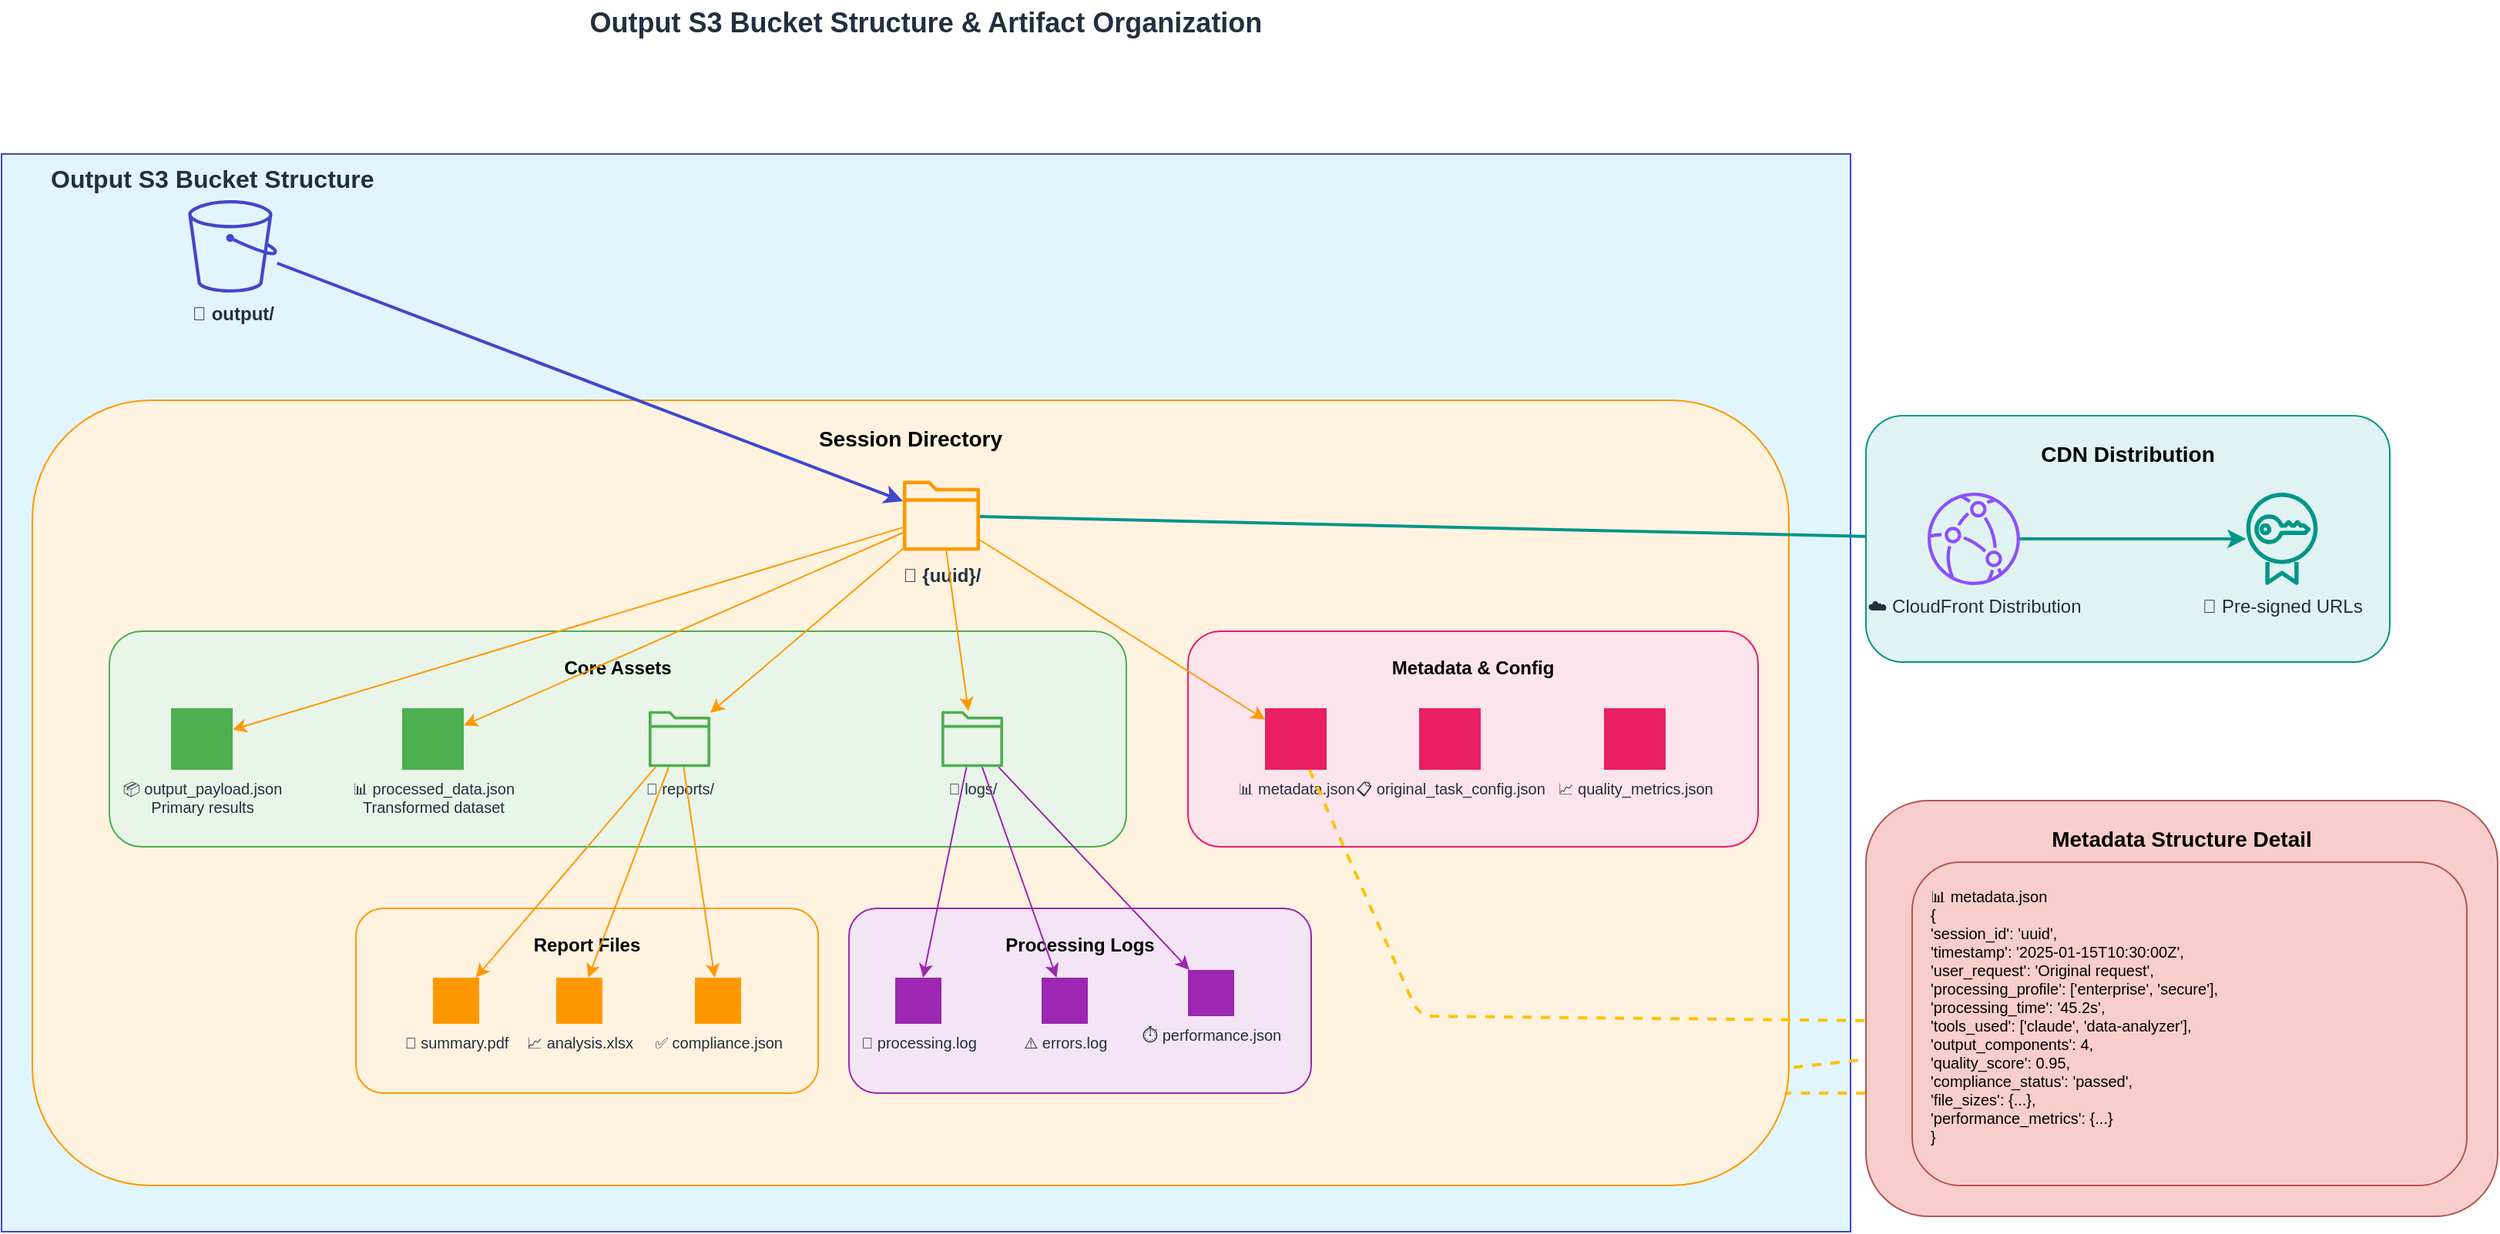 <mxfile version="27.1.3">
  <diagram name="Output Artifact Structure" id="output-structure">
    <mxGraphModel dx="1303" dy="659" grid="1" gridSize="10" guides="1" tooltips="1" connect="1" arrows="1" fold="1" page="1" pageScale="1" pageWidth="1400" pageHeight="900" math="0" shadow="0">
      <root>
        <mxCell id="0" />
        <mxCell id="1" parent="0" />
        <mxCell id="title" value="Output S3 Bucket Structure &amp; Artifact Organization" style="text;html=1;strokeColor=none;fillColor=none;align=center;verticalAlign=middle;whiteSpace=wrap;rounded=0;fontSize=18;fontStyle=1;fontColor=#232F3E;" parent="1" vertex="1">
          <mxGeometry x="310" y="50" width="700" height="30" as="geometry" />
        </mxCell>
        <mxCell id="s3-bucket-structure" value="Output S3 Bucket Structure" style="points=[[0,0],[0.25,0],[0.5,0],[0.75,0],[1,0],[1,0.25],[1,0.5],[1,0.75],[1,1],[0.75,1],[0.5,1],[0.25,1],[0,1],[0,0.75],[0,0.5],[0,0.25]];outlineConnect=0;gradientColor=none;html=1;whiteSpace=wrap;fontSize=16;fontStyle=1;container=1;pointerEvents=0;collapsible=0;recursiveResize=0;shape=mxgraph.aws4.group;grIcon=mxgraph.aws4.group_s3_bucket;strokeColor=#3F48CC;fillColor=#E1F5FE;verticalAlign=top;align=left;spacingLeft=30;fontColor=#232F3E;dashed=0;" parent="1" vertex="1">
          <mxGeometry x="60" y="150" width="1200" height="700" as="geometry" />
        </mxCell>
        <mxCell id="root-dir" value="📁 output/" style="sketch=0;outlineConnect=0;fontColor=#232F3E;gradientColor=none;fillColor=#3F48CC;strokeColor=none;dashed=0;verticalLabelPosition=bottom;verticalAlign=top;align=center;html=1;fontSize=12;fontStyle=1;aspect=fixed;pointerEvents=1;shape=mxgraph.aws4.s3;" parent="s3-bucket-structure" vertex="1">
          <mxGeometry x="120" y="30" width="60" height="60" as="geometry" />
        </mxCell>
        <mxCell id="0Qthqk3X6Qb_spCmdpEP-12" value="" style="endArrow=none;dashed=1;html=1;strokeColor=#FFC107;strokeWidth=2;" edge="1" parent="s3-bucket-structure" target="metadata-json-detail">
          <mxGeometry width="50" height="50" relative="1" as="geometry">
            <mxPoint x="938" y="440" as="sourcePoint" />
            <mxPoint x="1340" y="613" as="targetPoint" />
            <Array as="points">
              <mxPoint x="1010" y="610" />
            </Array>
          </mxGeometry>
        </mxCell>
        <mxCell id="0Qthqk3X6Qb_spCmdpEP-13" value="" style="endArrow=none;dashed=1;html=1;strokeColor=#FFC107;strokeWidth=2;" edge="1" parent="s3-bucket-structure" target="metadata-json-detail">
          <mxGeometry width="50" height="50" relative="1" as="geometry">
            <mxPoint x="1050" y="440" as="sourcePoint" />
            <mxPoint x="1452" y="613" as="targetPoint" />
            <Array as="points">
              <mxPoint x="1122" y="610" />
              <mxPoint x="1250" y="610" />
            </Array>
          </mxGeometry>
        </mxCell>
        <mxCell id="0Qthqk3X6Qb_spCmdpEP-81" value="" style="group" vertex="1" connectable="0" parent="s3-bucket-structure">
          <mxGeometry x="20" y="160" width="1140" height="510" as="geometry" />
        </mxCell>
        <mxCell id="0Qthqk3X6Qb_spCmdpEP-80" value="" style="group" vertex="1" connectable="0" parent="0Qthqk3X6Qb_spCmdpEP-81">
          <mxGeometry width="1140" height="510" as="geometry" />
        </mxCell>
        <mxCell id="session-dir" value="Session Directory" style="rounded=1;whiteSpace=wrap;html=1;fillColor=#FFF3E0;strokeColor=#FF9800;fontSize=14;fontStyle=1;verticalAlign=top;spacingTop=10;" parent="0Qthqk3X6Qb_spCmdpEP-80" vertex="1">
          <mxGeometry width="1140" height="510" as="geometry" />
        </mxCell>
        <mxCell id="0Qthqk3X6Qb_spCmdpEP-74" value="" style="group" vertex="1" connectable="0" parent="0Qthqk3X6Qb_spCmdpEP-80">
          <mxGeometry x="750" y="150" width="370" height="140" as="geometry" />
        </mxCell>
        <mxCell id="metadata-config" value="Metadata &amp; Config" style="rounded=1;whiteSpace=wrap;html=1;fillColor=#FCE4EC;strokeColor=#E91E63;fontSize=12;fontStyle=1;verticalAlign=top;spacingTop=10;" parent="0Qthqk3X6Qb_spCmdpEP-74" vertex="1">
          <mxGeometry width="370" height="140" as="geometry" />
        </mxCell>
        <mxCell id="task-config" value="📋 original_task_config.json" style="sketch=0;outlineConnect=0;fontColor=#232F3E;gradientColor=none;fillColor=#E91E63;strokeColor=none;dashed=0;verticalLabelPosition=bottom;verticalAlign=top;align=center;html=1;fontSize=10;fontStyle=0;aspect=fixed;pointerEvents=1;shape=mxgraph.aws4.s3_object;" parent="0Qthqk3X6Qb_spCmdpEP-74" vertex="1">
          <mxGeometry x="150" y="50" width="40" height="40" as="geometry" />
        </mxCell>
        <mxCell id="quality-metrics" value="📈 quality_metrics.json" style="sketch=0;outlineConnect=0;fontColor=#232F3E;gradientColor=none;fillColor=#E91E63;strokeColor=none;dashed=0;verticalLabelPosition=bottom;verticalAlign=top;align=center;html=1;fontSize=10;fontStyle=0;aspect=fixed;pointerEvents=1;shape=mxgraph.aws4.s3_object;" parent="0Qthqk3X6Qb_spCmdpEP-74" vertex="1">
          <mxGeometry x="270" y="50" width="40" height="40" as="geometry" />
        </mxCell>
        <mxCell id="meta-json" value="📊 metadata.json" style="sketch=0;outlineConnect=0;fontColor=#232F3E;gradientColor=none;fillColor=#E91E63;strokeColor=none;dashed=0;verticalLabelPosition=bottom;verticalAlign=top;align=center;html=1;fontSize=10;fontStyle=0;aspect=fixed;pointerEvents=1;shape=mxgraph.aws4.s3_object;" parent="0Qthqk3X6Qb_spCmdpEP-74" vertex="1">
          <mxGeometry x="50" y="50" width="40" height="40" as="geometry" />
        </mxCell>
        <mxCell id="0Qthqk3X6Qb_spCmdpEP-75" value="" style="group" vertex="1" connectable="0" parent="0Qthqk3X6Qb_spCmdpEP-80">
          <mxGeometry x="50" y="150" width="660" height="140" as="geometry" />
        </mxCell>
        <mxCell id="core-assets" value="Core Assets" style="rounded=1;whiteSpace=wrap;html=1;fillColor=#E8F5E8;strokeColor=#4CAF50;fontSize=12;fontStyle=1;verticalAlign=top;spacingTop=10;" parent="0Qthqk3X6Qb_spCmdpEP-75" vertex="1">
          <mxGeometry width="660" height="140" as="geometry" />
        </mxCell>
        <mxCell id="processed-data" value="📊 processed_data.json&#xa;Transformed dataset" style="sketch=0;outlineConnect=0;fontColor=#232F3E;gradientColor=none;fillColor=#4CAF50;strokeColor=none;dashed=0;verticalLabelPosition=bottom;verticalAlign=top;align=center;html=1;fontSize=10;fontStyle=0;aspect=fixed;pointerEvents=1;shape=mxgraph.aws4.s3_object;" parent="0Qthqk3X6Qb_spCmdpEP-75" vertex="1">
          <mxGeometry x="190" y="50" width="40" height="40" as="geometry" />
        </mxCell>
        <mxCell id="output-payload" value="📦 output_payload.json&#xa;Primary results" style="sketch=0;outlineConnect=0;fontColor=#232F3E;gradientColor=none;fillColor=#4CAF50;strokeColor=none;dashed=0;verticalLabelPosition=bottom;verticalAlign=top;align=center;html=1;fontSize=10;fontStyle=0;aspect=fixed;pointerEvents=1;shape=mxgraph.aws4.s3_object;" parent="0Qthqk3X6Qb_spCmdpEP-75" vertex="1">
          <mxGeometry x="40" y="50" width="40" height="40" as="geometry" />
        </mxCell>
        <mxCell id="logs-dir" value="📁 logs/" style="sketch=0;outlineConnect=0;fontColor=#232F3E;gradientColor=none;fillColor=#4CAF50;strokeColor=none;dashed=0;verticalLabelPosition=bottom;verticalAlign=top;align=center;html=1;fontSize=10;fontStyle=0;aspect=fixed;pointerEvents=1;shape=mxgraph.aws4.folder;" parent="0Qthqk3X6Qb_spCmdpEP-75" vertex="1">
          <mxGeometry x="540" y="50" width="40" height="40" as="geometry" />
        </mxCell>
        <mxCell id="reports-dir" value="📁 reports/" style="sketch=0;outlineConnect=0;fontColor=#232F3E;gradientColor=none;fillColor=#4CAF50;strokeColor=none;dashed=0;verticalLabelPosition=bottom;verticalAlign=top;align=center;html=1;fontSize=10;fontStyle=0;aspect=fixed;pointerEvents=1;shape=mxgraph.aws4.folder;" parent="0Qthqk3X6Qb_spCmdpEP-75" vertex="1">
          <mxGeometry x="350" y="50" width="40" height="40" as="geometry" />
        </mxCell>
        <mxCell id="0Qthqk3X6Qb_spCmdpEP-76" value="" style="group" vertex="1" connectable="0" parent="0Qthqk3X6Qb_spCmdpEP-80">
          <mxGeometry x="210" y="330" width="300" height="120" as="geometry" />
        </mxCell>
        <mxCell id="report-files" value="Report Files" style="rounded=1;whiteSpace=wrap;html=1;fillColor=#FFF3E0;strokeColor=#FF9800;fontSize=12;fontStyle=1;verticalAlign=top;spacingTop=10;" parent="0Qthqk3X6Qb_spCmdpEP-76" vertex="1">
          <mxGeometry width="300" height="120" as="geometry" />
        </mxCell>
        <mxCell id="compliance-report" value="✅ compliance.json" style="sketch=0;outlineConnect=0;fontColor=#232F3E;gradientColor=none;fillColor=#FF9800;strokeColor=none;dashed=0;verticalLabelPosition=bottom;verticalAlign=top;align=center;html=1;fontSize=10;fontStyle=0;aspect=fixed;pointerEvents=1;shape=mxgraph.aws4.s3_object;" parent="0Qthqk3X6Qb_spCmdpEP-76" vertex="1">
          <mxGeometry x="220" y="45" width="30" height="30" as="geometry" />
        </mxCell>
        <mxCell id="detailed-analysis" value="📈 analysis.xlsx" style="sketch=0;outlineConnect=0;fontColor=#232F3E;gradientColor=none;fillColor=#FF9800;strokeColor=none;dashed=0;verticalLabelPosition=bottom;verticalAlign=top;align=center;html=1;fontSize=10;fontStyle=0;aspect=fixed;pointerEvents=1;shape=mxgraph.aws4.s3_object;" parent="0Qthqk3X6Qb_spCmdpEP-76" vertex="1">
          <mxGeometry x="130" y="45" width="30" height="30" as="geometry" />
        </mxCell>
        <mxCell id="summary-report" value="📄 summary.pdf" style="sketch=0;outlineConnect=0;fontColor=#232F3E;gradientColor=none;fillColor=#FF9800;strokeColor=none;dashed=0;verticalLabelPosition=bottom;verticalAlign=top;align=center;html=1;fontSize=10;fontStyle=0;aspect=fixed;pointerEvents=1;shape=mxgraph.aws4.s3_object;" parent="0Qthqk3X6Qb_spCmdpEP-76" vertex="1">
          <mxGeometry x="50" y="45" width="30" height="30" as="geometry" />
        </mxCell>
        <mxCell id="0Qthqk3X6Qb_spCmdpEP-77" value="" style="group" vertex="1" connectable="0" parent="0Qthqk3X6Qb_spCmdpEP-80">
          <mxGeometry x="530" y="330" width="300" height="120" as="geometry" />
        </mxCell>
        <mxCell id="processing-logs" value="Processing Logs" style="rounded=1;whiteSpace=wrap;html=1;fillColor=#F3E5F5;strokeColor=#9C27B0;fontSize=12;fontStyle=1;verticalAlign=top;spacingTop=10;" parent="0Qthqk3X6Qb_spCmdpEP-77" vertex="1">
          <mxGeometry width="300" height="120" as="geometry" />
        </mxCell>
        <mxCell id="error-log" value="⚠️ errors.log" style="sketch=0;outlineConnect=0;fontColor=#232F3E;gradientColor=none;fillColor=#9C27B0;strokeColor=none;dashed=0;verticalLabelPosition=bottom;verticalAlign=top;align=center;html=1;fontSize=10;fontStyle=0;aspect=fixed;pointerEvents=1;shape=mxgraph.aws4.s3_object;" parent="0Qthqk3X6Qb_spCmdpEP-77" vertex="1">
          <mxGeometry x="125" y="45" width="30" height="30" as="geometry" />
        </mxCell>
        <mxCell id="performance-log" value="⏱️ performance.json" style="sketch=0;outlineConnect=0;fontColor=#232F3E;gradientColor=none;fillColor=#9C27B0;strokeColor=none;dashed=0;verticalLabelPosition=bottom;verticalAlign=top;align=center;html=1;fontSize=10;fontStyle=0;aspect=fixed;pointerEvents=1;shape=mxgraph.aws4.s3_object;" parent="0Qthqk3X6Qb_spCmdpEP-77" vertex="1">
          <mxGeometry x="220" y="40" width="30" height="30" as="geometry" />
        </mxCell>
        <mxCell id="processing-log" value="📝 processing.log" style="sketch=0;outlineConnect=0;fontColor=#232F3E;gradientColor=none;fillColor=#9C27B0;strokeColor=none;dashed=0;verticalLabelPosition=bottom;verticalAlign=top;align=center;html=1;fontSize=10;fontStyle=0;aspect=fixed;pointerEvents=1;shape=mxgraph.aws4.s3_object;" parent="0Qthqk3X6Qb_spCmdpEP-77" vertex="1">
          <mxGeometry x="30" y="45" width="30" height="30" as="geometry" />
        </mxCell>
        <mxCell id="conn9" value="" style="endArrow=classic;html=1;rounded=0;strokeColor=#FF9800;strokeWidth=1;" parent="0Qthqk3X6Qb_spCmdpEP-80" source="reports-dir" target="compliance-report" edge="1">
          <mxGeometry width="50" height="50" relative="1" as="geometry">
            <mxPoint x="220" y="100" as="sourcePoint" />
            <mxPoint x="270" y="50" as="targetPoint" />
          </mxGeometry>
        </mxCell>
        <mxCell id="conn8" value="" style="endArrow=classic;html=1;rounded=0;strokeColor=#FF9800;strokeWidth=1;" parent="0Qthqk3X6Qb_spCmdpEP-80" source="reports-dir" target="detailed-analysis" edge="1">
          <mxGeometry width="50" height="50" relative="1" as="geometry">
            <mxPoint x="220" y="100" as="sourcePoint" />
            <mxPoint x="270" y="50" as="targetPoint" />
          </mxGeometry>
        </mxCell>
        <mxCell id="conn7" value="" style="endArrow=classic;html=1;rounded=0;strokeColor=#FF9800;strokeWidth=1;" parent="0Qthqk3X6Qb_spCmdpEP-80" source="reports-dir" target="summary-report" edge="1">
          <mxGeometry width="50" height="50" relative="1" as="geometry">
            <mxPoint x="220" y="100" as="sourcePoint" />
            <mxPoint x="270" y="50" as="targetPoint" />
          </mxGeometry>
        </mxCell>
        <mxCell id="conn11" value="" style="endArrow=classic;html=1;rounded=0;strokeColor=#9C27B0;strokeWidth=1;" parent="0Qthqk3X6Qb_spCmdpEP-80" source="logs-dir" target="error-log" edge="1">
          <mxGeometry width="50" height="50" relative="1" as="geometry">
            <mxPoint x="220" y="100" as="sourcePoint" />
            <mxPoint x="270" y="50" as="targetPoint" />
          </mxGeometry>
        </mxCell>
        <mxCell id="conn12" value="" style="endArrow=classic;html=1;rounded=0;strokeColor=#9C27B0;strokeWidth=1;" parent="0Qthqk3X6Qb_spCmdpEP-80" source="logs-dir" target="performance-log" edge="1">
          <mxGeometry width="50" height="50" relative="1" as="geometry">
            <mxPoint x="210" y="180" as="sourcePoint" />
            <mxPoint x="260" y="130" as="targetPoint" />
          </mxGeometry>
        </mxCell>
        <mxCell id="conn10" value="" style="endArrow=classic;html=1;rounded=0;strokeColor=#9C27B0;strokeWidth=1;" parent="0Qthqk3X6Qb_spCmdpEP-80" source="logs-dir" target="processing-log" edge="1">
          <mxGeometry width="50" height="50" relative="1" as="geometry">
            <mxPoint x="220" y="100" as="sourcePoint" />
            <mxPoint x="270" y="50" as="targetPoint" />
          </mxGeometry>
        </mxCell>
        <mxCell id="uuid-dir" value="📁 {uuid}/" style="sketch=0;outlineConnect=0;fontColor=#232F3E;gradientColor=none;fillColor=#FF9800;strokeColor=none;dashed=0;verticalLabelPosition=bottom;verticalAlign=top;align=center;html=1;fontSize=12;fontStyle=1;aspect=fixed;pointerEvents=1;shape=mxgraph.aws4.folder;" parent="0Qthqk3X6Qb_spCmdpEP-81" vertex="1">
          <mxGeometry x="565" y="50" width="50" height="50" as="geometry" />
        </mxCell>
        <mxCell id="conn6" value="" style="endArrow=classic;html=1;rounded=0;strokeColor=#FF9800;strokeWidth=1;" parent="0Qthqk3X6Qb_spCmdpEP-81" source="uuid-dir" target="meta-json" edge="1">
          <mxGeometry width="50" height="50" relative="1" as="geometry">
            <mxPoint x="210" y="180" as="sourcePoint" />
            <mxPoint x="260" y="130" as="targetPoint" />
          </mxGeometry>
        </mxCell>
        <mxCell id="conn2" value="" style="endArrow=classic;html=1;rounded=0;strokeColor=#FF9800;strokeWidth=1;" parent="0Qthqk3X6Qb_spCmdpEP-81" source="uuid-dir" target="output-payload" edge="1">
          <mxGeometry width="50" height="50" relative="1" as="geometry">
            <mxPoint x="210" y="180" as="sourcePoint" />
            <mxPoint x="260" y="130" as="targetPoint" />
          </mxGeometry>
        </mxCell>
        <mxCell id="conn3" value="" style="endArrow=classic;html=1;rounded=0;strokeColor=#FF9800;strokeWidth=1;" parent="0Qthqk3X6Qb_spCmdpEP-81" source="uuid-dir" target="processed-data" edge="1">
          <mxGeometry width="50" height="50" relative="1" as="geometry">
            <mxPoint x="220" y="100" as="sourcePoint" />
            <mxPoint x="270" y="50" as="targetPoint" />
          </mxGeometry>
        </mxCell>
        <mxCell id="conn5" value="" style="endArrow=classic;html=1;rounded=0;strokeColor=#FF9800;strokeWidth=1;" parent="0Qthqk3X6Qb_spCmdpEP-81" source="uuid-dir" target="logs-dir" edge="1">
          <mxGeometry width="50" height="50" relative="1" as="geometry">
            <mxPoint x="220" y="100" as="sourcePoint" />
            <mxPoint x="270" y="50" as="targetPoint" />
          </mxGeometry>
        </mxCell>
        <mxCell id="conn4" value="" style="endArrow=classic;html=1;rounded=0;strokeColor=#FF9800;strokeWidth=1;" parent="0Qthqk3X6Qb_spCmdpEP-81" source="uuid-dir" target="reports-dir" edge="1">
          <mxGeometry width="50" height="50" relative="1" as="geometry">
            <mxPoint x="220" y="100" as="sourcePoint" />
            <mxPoint x="270" y="50" as="targetPoint" />
          </mxGeometry>
        </mxCell>
        <mxCell id="conn1" value="" style="endArrow=classic;html=1;rounded=0;strokeColor=#3F48CC;strokeWidth=2;" parent="s3-bucket-structure" source="root-dir" target="uuid-dir" edge="1">
          <mxGeometry width="50" height="50" relative="1" as="geometry">
            <mxPoint x="240" y="300" as="sourcePoint" />
            <mxPoint x="290" y="250" as="targetPoint" />
          </mxGeometry>
        </mxCell>
        <mxCell id="conn13" value="" style="endArrow=classic;html=1;rounded=0;strokeColor=#009688;strokeWidth=2;" parent="1" source="uuid-dir" target="cloudfront-dist" edge="1">
          <mxGeometry width="50" height="50" relative="1" as="geometry">
            <mxPoint x="300" y="400" as="sourcePoint" />
            <mxPoint x="350" y="350" as="targetPoint" />
          </mxGeometry>
        </mxCell>
        <mxCell id="conn15" value="" style="endArrow=none;dashed=1;html=1;strokeColor=#FFC107;strokeWidth=2;" parent="1" source="meta-json" target="metadata-json-detail" edge="1">
          <mxGeometry width="50" height="50" relative="1" as="geometry">
            <mxPoint x="300" y="400" as="sourcePoint" />
            <mxPoint x="350" y="350" as="targetPoint" />
            <Array as="points">
              <mxPoint x="980" y="710" />
            </Array>
          </mxGeometry>
        </mxCell>
        <mxCell id="0Qthqk3X6Qb_spCmdpEP-78" value="" style="group" vertex="1" connectable="0" parent="1">
          <mxGeometry x="1270" y="320" width="340" height="160" as="geometry" />
        </mxCell>
        <mxCell id="cdn-distribution" value="CDN Distribution" style="rounded=1;whiteSpace=wrap;html=1;fillColor=#E0F2F1;strokeColor=#009688;fontSize=14;fontStyle=1;verticalAlign=top;spacingTop=10;" parent="0Qthqk3X6Qb_spCmdpEP-78" vertex="1">
          <mxGeometry width="340" height="160" as="geometry" />
        </mxCell>
        <mxCell id="cloudfront-dist" value="☁️ CloudFront Distribution" style="sketch=0;outlineConnect=0;fontColor=#232F3E;gradientColor=none;fillColor=#8C4FFF;strokeColor=none;dashed=0;verticalLabelPosition=bottom;verticalAlign=top;align=center;html=1;fontSize=12;fontStyle=0;aspect=fixed;pointerEvents=1;shape=mxgraph.aws4.cloudfront;" parent="0Qthqk3X6Qb_spCmdpEP-78" vertex="1">
          <mxGeometry x="40" y="50" width="60" height="60" as="geometry" />
        </mxCell>
        <mxCell id="signed-urls" value="🔗 Pre-signed URLs" style="sketch=0;outlineConnect=0;fontColor=#232F3E;gradientColor=none;fillColor=#009688;strokeColor=none;dashed=0;verticalLabelPosition=bottom;verticalAlign=top;align=center;html=1;fontSize=12;fontStyle=0;aspect=fixed;pointerEvents=1;shape=mxgraph.aws4.certificate_manager;" parent="0Qthqk3X6Qb_spCmdpEP-78" vertex="1">
          <mxGeometry x="240" y="50" width="60" height="60" as="geometry" />
        </mxCell>
        <mxCell id="conn14" value="" style="endArrow=classic;html=1;rounded=0;strokeColor=#009688;strokeWidth=2;" parent="0Qthqk3X6Qb_spCmdpEP-78" source="cloudfront-dist" target="signed-urls" edge="1">
          <mxGeometry width="50" height="50" relative="1" as="geometry">
            <mxPoint x="-990" y="90" as="sourcePoint" />
            <mxPoint x="-940" y="40" as="targetPoint" />
          </mxGeometry>
        </mxCell>
        <mxCell id="0Qthqk3X6Qb_spCmdpEP-79" value="" style="group" vertex="1" connectable="0" parent="1">
          <mxGeometry x="1270" y="570" width="410" height="270" as="geometry" />
        </mxCell>
        <mxCell id="metadata-detail" value="Metadata Structure Detail" style="rounded=1;whiteSpace=wrap;html=1;fillColor=#f8cecc;strokeColor=#b85450;fontSize=14;fontStyle=1;verticalAlign=top;spacingTop=10;" parent="0Qthqk3X6Qb_spCmdpEP-79" vertex="1">
          <mxGeometry width="410" height="270" as="geometry" />
        </mxCell>
        <mxCell id="metadata-json-detail" value="📊 metadata.json&#xa;{&#xa;  &#39;session_id&#39;: &#39;uuid&#39;,&#xa;  &#39;timestamp&#39;: &#39;2025-01-15T10:30:00Z&#39;,&#xa;  &#39;user_request&#39;: &#39;Original request&#39;,&#xa;  &#39;processing_profile&#39;: [&#39;enterprise&#39;, &#39;secure&#39;],&#xa;  &#39;processing_time&#39;: &#39;45.2s&#39;,&#xa;  &#39;tools_used&#39;: [&#39;claude&#39;, &#39;data-analyzer&#39;],&#xa;  &#39;output_components&#39;: 4,&#xa;  &#39;quality_score&#39;: 0.95,&#xa;  &#39;compliance_status&#39;: &#39;passed&#39;,&#xa;  &#39;file_sizes&#39;: {...},&#xa;  &#39;performance_metrics&#39;: {...}&#xa;}" style="rounded=1;whiteSpace=wrap;html=1;fillColor=#f8cecc;strokeColor=#b85450;fontSize=10;fontStyle=0;align=left;verticalAlign=top;spacingTop=10;spacingLeft=10;" parent="0Qthqk3X6Qb_spCmdpEP-79" vertex="1">
          <mxGeometry x="30" y="40" width="360" height="210" as="geometry" />
        </mxCell>
      </root>
    </mxGraphModel>
  </diagram>
</mxfile>
